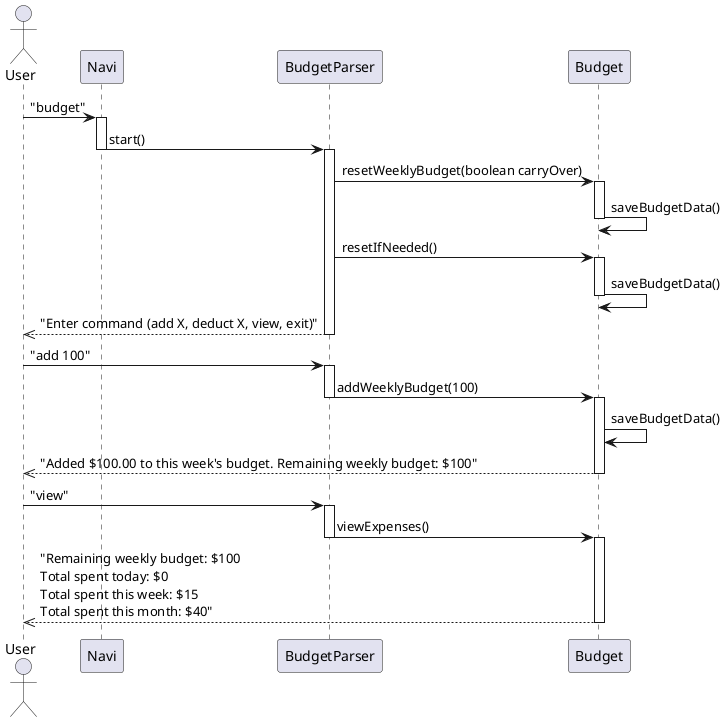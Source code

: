 @startuml BudgetAdd
'https://plantuml.com/sequence-diagram

actor User
participant Navi
participant BudgetParser
participant Budget

User -> Navi: "budget"
activate Navi
Navi -> BudgetParser: start()
deactivate Navi
activate BudgetParser
BudgetParser -> Budget: resetWeeklyBudget(boolean carryOver)
activate Budget
Budget -> Budget: saveBudgetData()
deactivate Budget
BudgetParser -> Budget: resetIfNeeded()
activate Budget
Budget -> Budget: saveBudgetData()
deactivate Budget
BudgetParser -->> User: "Enter command (add X, deduct X, view, exit)"
deactivate BudgetParser

User -> BudgetParser: "add 100"
activate BudgetParser
BudgetParser -> Budget: addWeeklyBudget(100)
deactivate BudgetParser
activate Budget
Budget -> Budget: saveBudgetData()
Budget -->> User: "Added $100.00 to this week's budget. Remaining weekly budget: $100"
deactivate Budget

User -> BudgetParser: "view"
activate BudgetParser
BudgetParser -> Budget: viewExpenses()
deactivate BudgetParser
activate Budget
Budget -->> User: "Remaining weekly budget: $100\nTotal spent today: $0\nTotal spent this week: $15\nTotal spent this month: $40"
deactivate Budget

@enduml